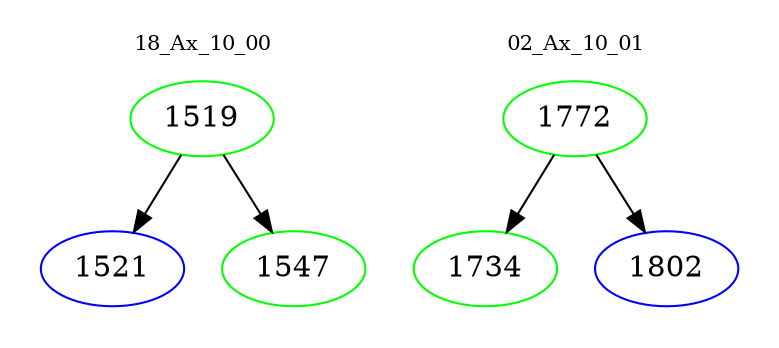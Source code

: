 digraph{
subgraph cluster_0 {
color = white
label = "18_Ax_10_00";
fontsize=10;
T0_1519 [label="1519", color="green"]
T0_1519 -> T0_1521 [color="black"]
T0_1521 [label="1521", color="blue"]
T0_1519 -> T0_1547 [color="black"]
T0_1547 [label="1547", color="green"]
}
subgraph cluster_1 {
color = white
label = "02_Ax_10_01";
fontsize=10;
T1_1772 [label="1772", color="green"]
T1_1772 -> T1_1734 [color="black"]
T1_1734 [label="1734", color="green"]
T1_1772 -> T1_1802 [color="black"]
T1_1802 [label="1802", color="blue"]
}
}
